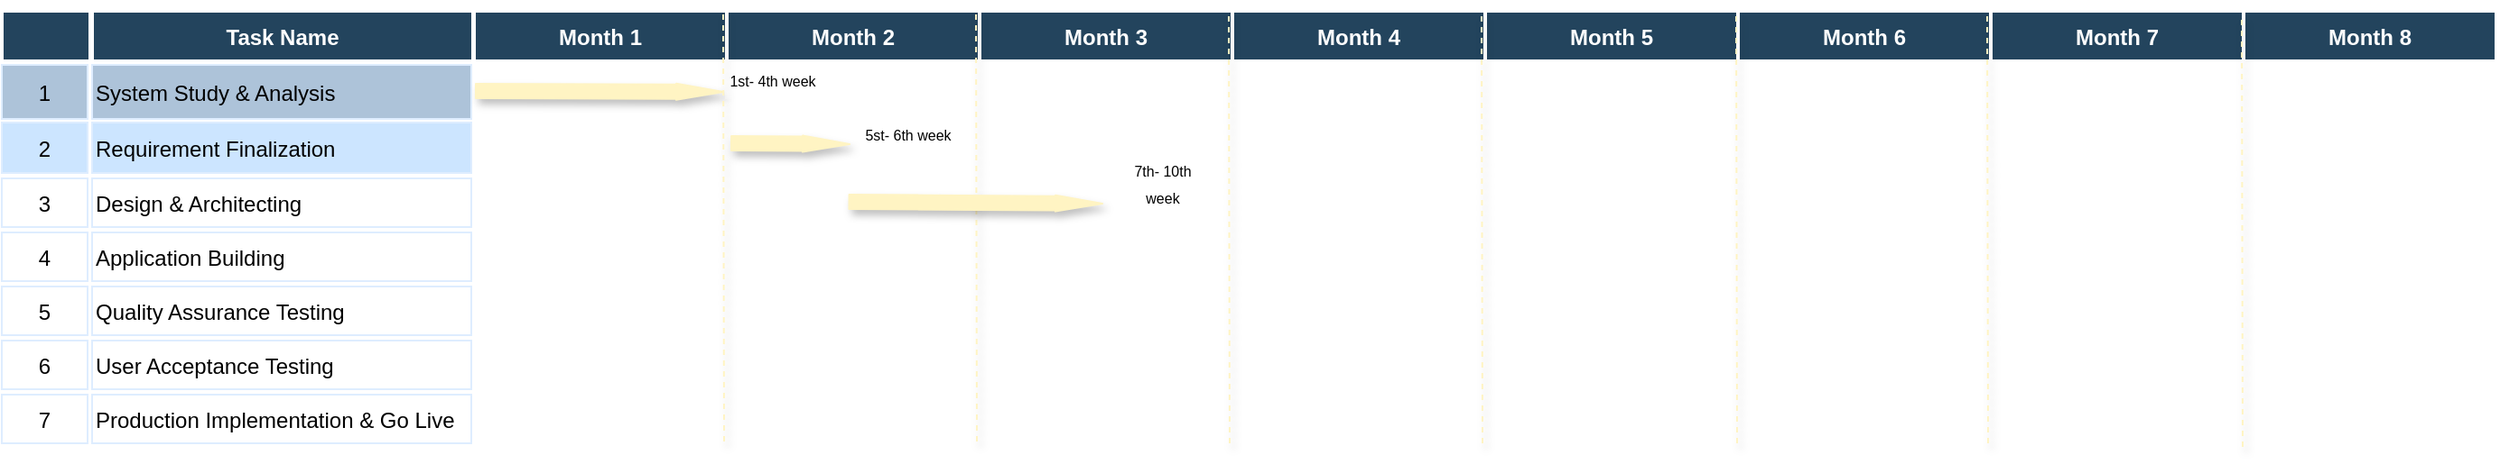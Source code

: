 <mxfile version="13.6.2" type="github">
  <diagram name="Page-1" id="8378b5f6-a2b2-b727-a746-972ab9d02e00">
    <mxGraphModel dx="1342" dy="592" grid="1" gridSize="10" guides="1" tooltips="1" connect="0" arrows="1" fold="1" page="1" pageScale="1.5" pageWidth="1169" pageHeight="827" background="#ffffff" math="0" shadow="0">
      <root>
        <mxCell id="0" />
        <mxCell id="1" parent="0" />
        <mxCell id="63" value="1" style="strokeColor=#DEEDFF;fillColor=#ADC3D9" parent="1" vertex="1">
          <mxGeometry x="310" y="380" width="47.5" height="30" as="geometry" />
        </mxCell>
        <mxCell id="64" value="System Study &amp; Analysis" style="align=left;strokeColor=#DEEDFF;fillColor=#ADC3D9" parent="1" vertex="1">
          <mxGeometry x="360" y="380" width="210" height="30" as="geometry" />
        </mxCell>
        <mxCell id="69" value="2" style="strokeColor=#DEEDFF;fillColor=#CCE5FF" parent="1" vertex="1">
          <mxGeometry x="310" y="412" width="47.5" height="28" as="geometry" />
        </mxCell>
        <mxCell id="70" value="Requirement Finalization" style="align=left;strokeColor=#DEEDFF;fillColor=#CCE5FF" parent="1" vertex="1">
          <mxGeometry x="360" y="412" width="210" height="28" as="geometry" />
        </mxCell>
        <mxCell id="74" value="3" style="strokeColor=#DEEDFF" parent="1" vertex="1">
          <mxGeometry x="310" y="443" width="47.5" height="27" as="geometry" />
        </mxCell>
        <mxCell id="75" value="Design &amp; Architecting" style="align=left;strokeColor=#DEEDFF" parent="1" vertex="1">
          <mxGeometry x="360" y="443" width="210" height="27" as="geometry" />
        </mxCell>
        <mxCell id="79" value="4" style="strokeColor=#DEEDFF" parent="1" vertex="1">
          <mxGeometry x="310" y="473" width="47.5" height="27" as="geometry" />
        </mxCell>
        <mxCell id="80" value="Application Building" style="align=left;strokeColor=#DEEDFF" parent="1" vertex="1">
          <mxGeometry x="360" y="473" width="210" height="27" as="geometry" />
        </mxCell>
        <mxCell id="84" value="5" style="strokeColor=#DEEDFF" parent="1" vertex="1">
          <mxGeometry x="310" y="503" width="47.5" height="27" as="geometry" />
        </mxCell>
        <mxCell id="85" value="Quality Assurance Testing " style="align=left;strokeColor=#DEEDFF" parent="1" vertex="1">
          <mxGeometry x="360" y="503" width="210" height="27" as="geometry" />
        </mxCell>
        <mxCell id="89" value="6" style="strokeColor=#DEEDFF" parent="1" vertex="1">
          <mxGeometry x="310" y="533" width="47.5" height="27" as="geometry" />
        </mxCell>
        <mxCell id="90" value="User Acceptance Testing" style="align=left;strokeColor=#DEEDFF" parent="1" vertex="1">
          <mxGeometry x="360" y="533" width="210" height="27" as="geometry" />
        </mxCell>
        <mxCell id="94" value="7" style="strokeColor=#DEEDFF" parent="1" vertex="1">
          <mxGeometry x="310" y="563" width="47.5" height="27" as="geometry" />
        </mxCell>
        <mxCell id="95" value="Production Implementation &amp; Go Live" style="align=left;strokeColor=#DEEDFF" parent="1" vertex="1">
          <mxGeometry x="360" y="563" width="210" height="27" as="geometry" />
        </mxCell>
        <mxCell id="4" value="Month 1" style="fillColor=#23445D;strokeColor=#FFFFFF;strokeWidth=2;fontColor=#FFFFFF;fontStyle=1" parent="1" vertex="1">
          <mxGeometry x="571.5" y="350" width="140" height="28" as="geometry" />
        </mxCell>
        <mxCell id="15" value="Month 2" style="fillColor=#23445D;strokeColor=#FFFFFF;strokeWidth=2;fontColor=#FFFFFF;fontStyle=1" parent="1" vertex="1">
          <mxGeometry x="711.5" y="350" width="140" height="28" as="geometry" />
        </mxCell>
        <mxCell id="23" value="Month 3" style="fillColor=#23445D;strokeColor=#FFFFFF;strokeWidth=2;fontColor=#FFFFFF;fontStyle=1" parent="1" vertex="1">
          <mxGeometry x="851.5" y="350" width="140" height="28" as="geometry" />
        </mxCell>
        <mxCell id="31" value="Month 4" style="fillColor=#23445D;strokeColor=#FFFFFF;strokeWidth=2;fontColor=#FFFFFF;fontStyle=1" parent="1" vertex="1">
          <mxGeometry x="991.5" y="350" width="140" height="28" as="geometry" />
        </mxCell>
        <mxCell id="39" value="Month 5" style="fillColor=#23445D;strokeColor=#FFFFFF;strokeWidth=2;fontColor=#FFFFFF;fontStyle=1" parent="1" vertex="1">
          <mxGeometry x="1131.5" y="350" width="140" height="28" as="geometry" />
        </mxCell>
        <mxCell id="47" value="Month 6" style="fillColor=#23445D;strokeColor=#FFFFFF;strokeWidth=2;fontColor=#FFFFFF;fontStyle=1" parent="1" vertex="1">
          <mxGeometry x="1271.5" y="350" width="140" height="28" as="geometry" />
        </mxCell>
        <mxCell id="55" value="Month 7" style="fillColor=#23445D;strokeColor=#FFFFFF;strokeWidth=2;fontColor=#FFFFFF;fontStyle=1" parent="1" vertex="1">
          <mxGeometry x="1411.5" y="350" width="140" height="28" as="geometry" />
        </mxCell>
        <mxCell id="iz-O9aYa_GpuZ4qTTY7D-278" value="Month 8" style="fillColor=#23445D;strokeColor=#FFFFFF;strokeWidth=2;fontColor=#FFFFFF;fontStyle=1" vertex="1" parent="1">
          <mxGeometry x="1551.5" y="350" width="140" height="28" as="geometry" />
        </mxCell>
        <mxCell id="iz-O9aYa_GpuZ4qTTY7D-280" value="Task Name" style="fillColor=#23445D;strokeColor=#FFFFFF;strokeWidth=2;fontColor=#FFFFFF;fontStyle=1" vertex="1" parent="1">
          <mxGeometry x="360" y="350" width="211" height="28" as="geometry" />
        </mxCell>
        <mxCell id="iz-O9aYa_GpuZ4qTTY7D-284" value="" style="fillColor=#23445D;strokeColor=#FFFFFF;strokeWidth=2;fontColor=#FFFFFF;fontStyle=1" vertex="1" parent="1">
          <mxGeometry x="310" y="350" width="49" height="28" as="geometry" />
        </mxCell>
        <mxCell id="iz-O9aYa_GpuZ4qTTY7D-286" value="" style="shape=flexArrow;endArrow=classic;html=1;endWidth=0;endSize=8.33;width=8;strokeColor=#FFF4C3;fillColor=#FFF4C3;shadow=1;" edge="1" parent="1">
          <mxGeometry width="50" height="50" relative="1" as="geometry">
            <mxPoint x="572" y="394.5" as="sourcePoint" />
            <mxPoint x="710" y="395" as="targetPoint" />
          </mxGeometry>
        </mxCell>
        <mxCell id="iz-O9aYa_GpuZ4qTTY7D-293" value="&lt;font style=&quot;font-size: 8px&quot;&gt;1st- 4th week&lt;/font&gt;" style="whiteSpace=wrap;html=1;strokeWidth=2;fillColor=#FFFFFF;opacity=50;strokeColor=#FFFFFF;" vertex="1" parent="1">
          <mxGeometry x="711.5" y="378" width="50" height="20" as="geometry" />
        </mxCell>
        <mxCell id="iz-O9aYa_GpuZ4qTTY7D-294" value="" style="endArrow=none;dashed=1;html=1;shadow=1;strokeColor=#FFF4C3;fillColor=#FFF4C3;" edge="1" parent="1">
          <mxGeometry width="50" height="50" relative="1" as="geometry">
            <mxPoint x="710" y="589" as="sourcePoint" />
            <mxPoint x="709.5" y="349" as="targetPoint" />
          </mxGeometry>
        </mxCell>
        <mxCell id="iz-O9aYa_GpuZ4qTTY7D-295" value="" style="endArrow=none;dashed=1;html=1;shadow=1;strokeColor=#FFF4C3;fillColor=#FFF4C3;" edge="1" parent="1">
          <mxGeometry width="50" height="50" relative="1" as="geometry">
            <mxPoint x="850" y="589" as="sourcePoint" />
            <mxPoint x="849.5" y="349" as="targetPoint" />
          </mxGeometry>
        </mxCell>
        <mxCell id="iz-O9aYa_GpuZ4qTTY7D-296" value="" style="endArrow=none;dashed=1;html=1;shadow=1;strokeColor=#FFF4C3;fillColor=#FFF4C3;" edge="1" parent="1">
          <mxGeometry width="50" height="50" relative="1" as="geometry">
            <mxPoint x="990" y="590" as="sourcePoint" />
            <mxPoint x="989.5" y="350" as="targetPoint" />
          </mxGeometry>
        </mxCell>
        <mxCell id="iz-O9aYa_GpuZ4qTTY7D-297" value="" style="endArrow=none;dashed=1;html=1;shadow=1;strokeColor=#FFF4C3;fillColor=#FFF4C3;" edge="1" parent="1">
          <mxGeometry width="50" height="50" relative="1" as="geometry">
            <mxPoint x="1130" y="590" as="sourcePoint" />
            <mxPoint x="1129.5" y="350" as="targetPoint" />
          </mxGeometry>
        </mxCell>
        <mxCell id="iz-O9aYa_GpuZ4qTTY7D-298" value="" style="endArrow=none;dashed=1;html=1;shadow=1;strokeColor=#FFF4C3;fillColor=#FFF4C3;" edge="1" parent="1">
          <mxGeometry width="50" height="50" relative="1" as="geometry">
            <mxPoint x="1271" y="590" as="sourcePoint" />
            <mxPoint x="1270.5" y="350" as="targetPoint" />
          </mxGeometry>
        </mxCell>
        <mxCell id="iz-O9aYa_GpuZ4qTTY7D-299" value="" style="endArrow=none;dashed=1;html=1;shadow=1;strokeColor=#FFF4C3;fillColor=#FFF4C3;" edge="1" parent="1">
          <mxGeometry width="50" height="50" relative="1" as="geometry">
            <mxPoint x="1410" y="590" as="sourcePoint" />
            <mxPoint x="1409.5" y="350" as="targetPoint" />
          </mxGeometry>
        </mxCell>
        <mxCell id="iz-O9aYa_GpuZ4qTTY7D-300" value="" style="endArrow=none;dashed=1;html=1;shadow=1;strokeColor=#FFF4C3;fillColor=#FFF4C3;" edge="1" parent="1">
          <mxGeometry width="50" height="50" relative="1" as="geometry">
            <mxPoint x="1551" y="592" as="sourcePoint" />
            <mxPoint x="1550.5" y="352" as="targetPoint" />
          </mxGeometry>
        </mxCell>
        <mxCell id="iz-O9aYa_GpuZ4qTTY7D-301" value="" style="shape=flexArrow;endArrow=classic;html=1;endWidth=0;endSize=8.33;width=8;strokeColor=#FFF4C3;fillColor=#FFF4C3;shadow=1;" edge="1" parent="1">
          <mxGeometry width="50" height="50" relative="1" as="geometry">
            <mxPoint x="713.5" y="423.5" as="sourcePoint" />
            <mxPoint x="780" y="424" as="targetPoint" />
          </mxGeometry>
        </mxCell>
        <mxCell id="iz-O9aYa_GpuZ4qTTY7D-302" value="&lt;font style=&quot;font-size: 8px&quot;&gt;5st- 6th week&lt;/font&gt;" style="whiteSpace=wrap;html=1;strokeWidth=2;fillColor=#FFFFFF;opacity=50;strokeColor=#FFFFFF;" vertex="1" parent="1">
          <mxGeometry x="787" y="408" width="50" height="20" as="geometry" />
        </mxCell>
        <mxCell id="iz-O9aYa_GpuZ4qTTY7D-303" value="" style="shape=flexArrow;endArrow=classic;html=1;endWidth=0;endSize=8.33;width=8;strokeColor=#FFF4C3;fillColor=#FFF4C3;shadow=1;" edge="1" parent="1">
          <mxGeometry width="50" height="50" relative="1" as="geometry">
            <mxPoint x="778.75" y="456" as="sourcePoint" />
            <mxPoint x="920" y="457" as="targetPoint" />
          </mxGeometry>
        </mxCell>
        <mxCell id="iz-O9aYa_GpuZ4qTTY7D-304" value="&lt;font style=&quot;font-size: 8px&quot;&gt;7th- 10th week&lt;/font&gt;" style="whiteSpace=wrap;html=1;strokeWidth=2;fillColor=#FFFFFF;opacity=50;strokeColor=#FFFFFF;" vertex="1" parent="1">
          <mxGeometry x="926" y="435" width="54" height="20" as="geometry" />
        </mxCell>
      </root>
    </mxGraphModel>
  </diagram>
</mxfile>
